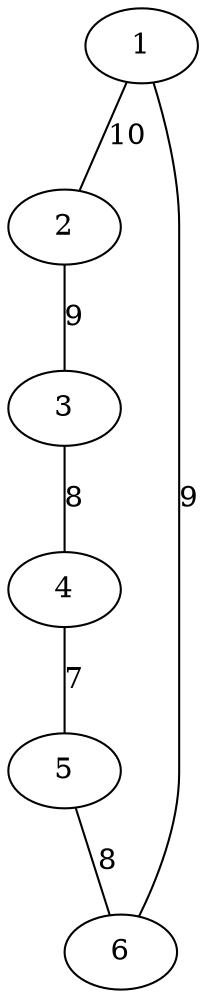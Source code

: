 graph {
    1 -- 2 [label=10]
    1 -- 6 [label=9]
    2 -- 3 [label=9]
    3 -- 4 [label=8]
    4 -- 5 [label=7]
    5 -- 6 [label=8]
}
